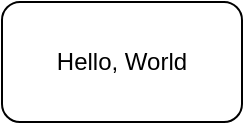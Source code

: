 <mxfile>
    <diagram id="dKW03aIZ6vnLPfy8lMd4" name="Page 1">
        <mxGraphModel dx="618" dy="784" grid="1" gridSize="10" guides="1" tooltips="1" connect="1" arrows="1" fold="1" page="1" pageScale="1" pageWidth="1169" pageHeight="827" math="0" shadow="0">
            <root>
                <mxCell id="0"/>
                <mxCell id="1" parent="0"/>
                <mxCell id="2" value="Hello, World" style="rounded=1;whiteSpace=wrap;html=1;" parent="1" vertex="1">
                    <mxGeometry x="160" y="90" width="120" height="60" as="geometry"/>
                </mxCell>
            </root>
        </mxGraphModel>
    </diagram>
</mxfile>
